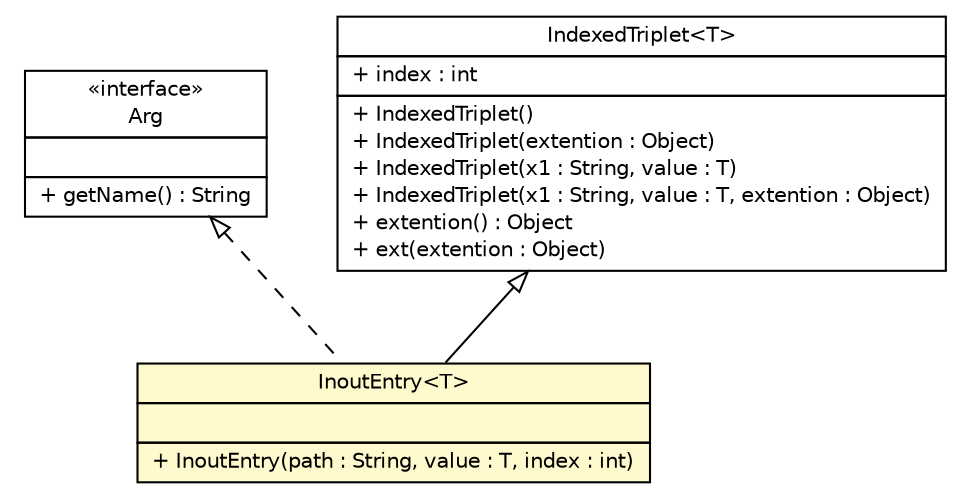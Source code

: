 #!/usr/local/bin/dot
#
# Class diagram 
# Generated by UMLGraph version R5_6 (http://www.umlgraph.org/)
#

digraph G {
	edge [fontname="Helvetica",fontsize=10,labelfontname="Helvetica",labelfontsize=10];
	node [fontname="Helvetica",fontsize=10,shape=plaintext];
	nodesep=0.25;
	ranksep=0.5;
	// sorcer.service.Arg
	c175864 [label=<<table title="sorcer.service.Arg" border="0" cellborder="1" cellspacing="0" cellpadding="2" port="p" href="../../service/Arg.html">
		<tr><td><table border="0" cellspacing="0" cellpadding="1">
<tr><td align="center" balign="center"> &#171;interface&#187; </td></tr>
<tr><td align="center" balign="center"> Arg </td></tr>
		</table></td></tr>
		<tr><td><table border="0" cellspacing="0" cellpadding="1">
<tr><td align="left" balign="left">  </td></tr>
		</table></td></tr>
		<tr><td><table border="0" cellspacing="0" cellpadding="1">
<tr><td align="left" balign="left"> + getName() : String </td></tr>
		</table></td></tr>
		</table>>, URL="../../service/Arg.html", fontname="Helvetica", fontcolor="black", fontsize=10.0];
	// sorcer.co.tuple.IndexedTriplet<T>
	c175872 [label=<<table title="sorcer.co.tuple.IndexedTriplet" border="0" cellborder="1" cellspacing="0" cellpadding="2" port="p" href="./IndexedTriplet.html">
		<tr><td><table border="0" cellspacing="0" cellpadding="1">
<tr><td align="center" balign="center"> IndexedTriplet&lt;T&gt; </td></tr>
		</table></td></tr>
		<tr><td><table border="0" cellspacing="0" cellpadding="1">
<tr><td align="left" balign="left"> + index : int </td></tr>
		</table></td></tr>
		<tr><td><table border="0" cellspacing="0" cellpadding="1">
<tr><td align="left" balign="left"> + IndexedTriplet() </td></tr>
<tr><td align="left" balign="left"> + IndexedTriplet(extention : Object) </td></tr>
<tr><td align="left" balign="left"> + IndexedTriplet(x1 : String, value : T) </td></tr>
<tr><td align="left" balign="left"> + IndexedTriplet(x1 : String, value : T, extention : Object) </td></tr>
<tr><td align="left" balign="left"> + extention() : Object </td></tr>
<tr><td align="left" balign="left"> + ext(extention : Object) </td></tr>
		</table></td></tr>
		</table>>, URL="./IndexedTriplet.html", fontname="Helvetica", fontcolor="black", fontsize=10.0];
	// sorcer.co.tuple.InoutEntry<T>
	c175878 [label=<<table title="sorcer.co.tuple.InoutEntry" border="0" cellborder="1" cellspacing="0" cellpadding="2" port="p" bgcolor="lemonChiffon" href="./InoutEntry.html">
		<tr><td><table border="0" cellspacing="0" cellpadding="1">
<tr><td align="center" balign="center"> InoutEntry&lt;T&gt; </td></tr>
		</table></td></tr>
		<tr><td><table border="0" cellspacing="0" cellpadding="1">
<tr><td align="left" balign="left">  </td></tr>
		</table></td></tr>
		<tr><td><table border="0" cellspacing="0" cellpadding="1">
<tr><td align="left" balign="left"> + InoutEntry(path : String, value : T, index : int) </td></tr>
		</table></td></tr>
		</table>>, URL="./InoutEntry.html", fontname="Helvetica", fontcolor="black", fontsize=10.0];
	//sorcer.co.tuple.InoutEntry<T> extends sorcer.co.tuple.IndexedTriplet
	c175872:p -> c175878:p [dir=back,arrowtail=empty];
	//sorcer.co.tuple.InoutEntry<T> implements sorcer.service.Arg
	c175864:p -> c175878:p [dir=back,arrowtail=empty,style=dashed];
}

